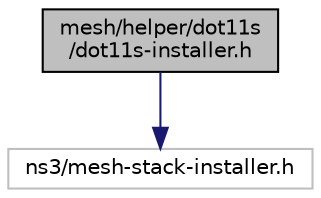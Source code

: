 digraph "mesh/helper/dot11s/dot11s-installer.h"
{
  edge [fontname="Helvetica",fontsize="10",labelfontname="Helvetica",labelfontsize="10"];
  node [fontname="Helvetica",fontsize="10",shape=record];
  Node1 [label="mesh/helper/dot11s\l/dot11s-installer.h",height=0.2,width=0.4,color="black", fillcolor="grey75", style="filled", fontcolor="black"];
  Node1 -> Node2 [color="midnightblue",fontsize="10",style="solid"];
  Node2 [label="ns3/mesh-stack-installer.h",height=0.2,width=0.4,color="grey75", fillcolor="white", style="filled"];
}

